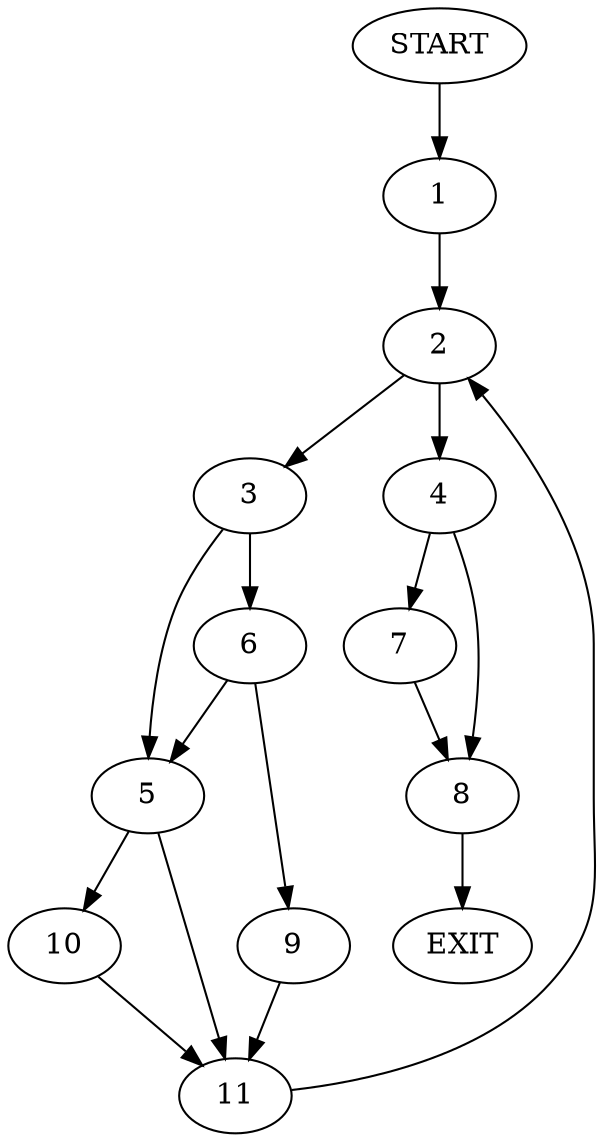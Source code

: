 digraph {
0 [label="START"]
12 [label="EXIT"]
0 -> 1
1 -> 2
2 -> 3
2 -> 4
3 -> 5
3 -> 6
4 -> 7
4 -> 8
6 -> 5
6 -> 9
5 -> 10
5 -> 11
9 -> 11
11 -> 2
10 -> 11
8 -> 12
7 -> 8
}
